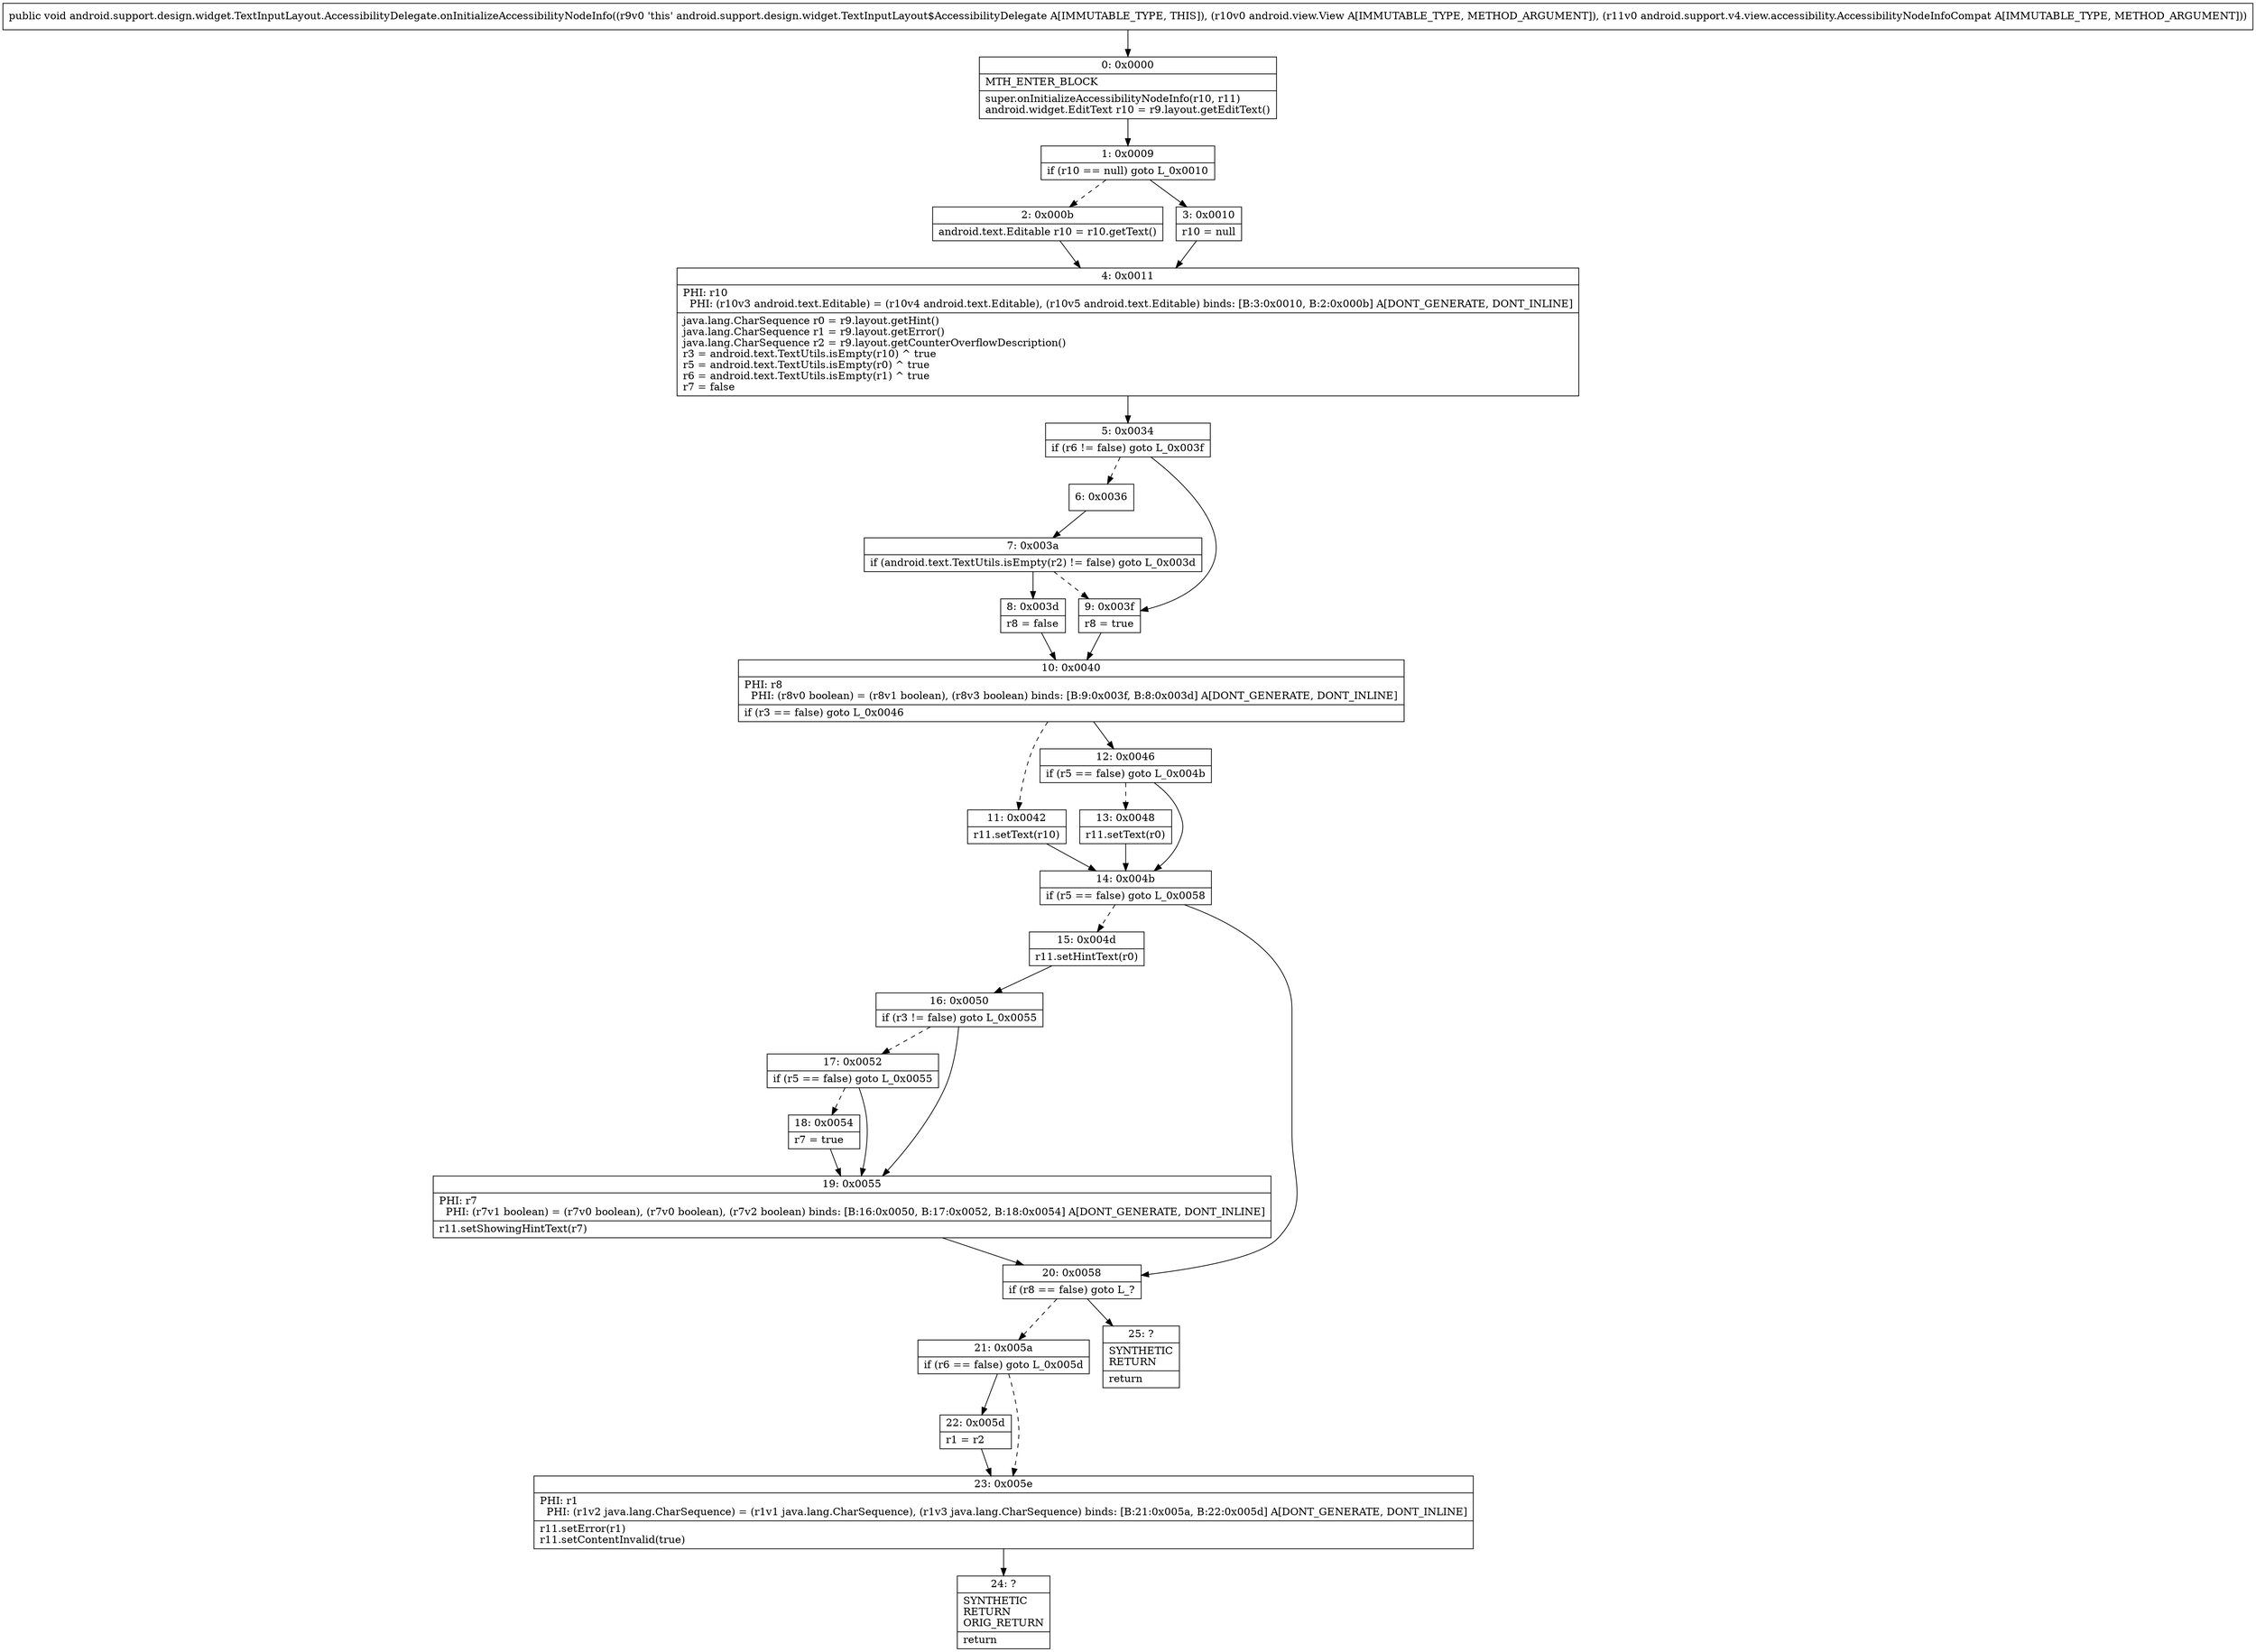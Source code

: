 digraph "CFG forandroid.support.design.widget.TextInputLayout.AccessibilityDelegate.onInitializeAccessibilityNodeInfo(Landroid\/view\/View;Landroid\/support\/v4\/view\/accessibility\/AccessibilityNodeInfoCompat;)V" {
Node_0 [shape=record,label="{0\:\ 0x0000|MTH_ENTER_BLOCK\l|super.onInitializeAccessibilityNodeInfo(r10, r11)\landroid.widget.EditText r10 = r9.layout.getEditText()\l}"];
Node_1 [shape=record,label="{1\:\ 0x0009|if (r10 == null) goto L_0x0010\l}"];
Node_2 [shape=record,label="{2\:\ 0x000b|android.text.Editable r10 = r10.getText()\l}"];
Node_3 [shape=record,label="{3\:\ 0x0010|r10 = null\l}"];
Node_4 [shape=record,label="{4\:\ 0x0011|PHI: r10 \l  PHI: (r10v3 android.text.Editable) = (r10v4 android.text.Editable), (r10v5 android.text.Editable) binds: [B:3:0x0010, B:2:0x000b] A[DONT_GENERATE, DONT_INLINE]\l|java.lang.CharSequence r0 = r9.layout.getHint()\ljava.lang.CharSequence r1 = r9.layout.getError()\ljava.lang.CharSequence r2 = r9.layout.getCounterOverflowDescription()\lr3 = android.text.TextUtils.isEmpty(r10) ^ true\lr5 = android.text.TextUtils.isEmpty(r0) ^ true\lr6 = android.text.TextUtils.isEmpty(r1) ^ true\lr7 = false\l}"];
Node_5 [shape=record,label="{5\:\ 0x0034|if (r6 != false) goto L_0x003f\l}"];
Node_6 [shape=record,label="{6\:\ 0x0036}"];
Node_7 [shape=record,label="{7\:\ 0x003a|if (android.text.TextUtils.isEmpty(r2) != false) goto L_0x003d\l}"];
Node_8 [shape=record,label="{8\:\ 0x003d|r8 = false\l}"];
Node_9 [shape=record,label="{9\:\ 0x003f|r8 = true\l}"];
Node_10 [shape=record,label="{10\:\ 0x0040|PHI: r8 \l  PHI: (r8v0 boolean) = (r8v1 boolean), (r8v3 boolean) binds: [B:9:0x003f, B:8:0x003d] A[DONT_GENERATE, DONT_INLINE]\l|if (r3 == false) goto L_0x0046\l}"];
Node_11 [shape=record,label="{11\:\ 0x0042|r11.setText(r10)\l}"];
Node_12 [shape=record,label="{12\:\ 0x0046|if (r5 == false) goto L_0x004b\l}"];
Node_13 [shape=record,label="{13\:\ 0x0048|r11.setText(r0)\l}"];
Node_14 [shape=record,label="{14\:\ 0x004b|if (r5 == false) goto L_0x0058\l}"];
Node_15 [shape=record,label="{15\:\ 0x004d|r11.setHintText(r0)\l}"];
Node_16 [shape=record,label="{16\:\ 0x0050|if (r3 != false) goto L_0x0055\l}"];
Node_17 [shape=record,label="{17\:\ 0x0052|if (r5 == false) goto L_0x0055\l}"];
Node_18 [shape=record,label="{18\:\ 0x0054|r7 = true\l}"];
Node_19 [shape=record,label="{19\:\ 0x0055|PHI: r7 \l  PHI: (r7v1 boolean) = (r7v0 boolean), (r7v0 boolean), (r7v2 boolean) binds: [B:16:0x0050, B:17:0x0052, B:18:0x0054] A[DONT_GENERATE, DONT_INLINE]\l|r11.setShowingHintText(r7)\l}"];
Node_20 [shape=record,label="{20\:\ 0x0058|if (r8 == false) goto L_?\l}"];
Node_21 [shape=record,label="{21\:\ 0x005a|if (r6 == false) goto L_0x005d\l}"];
Node_22 [shape=record,label="{22\:\ 0x005d|r1 = r2\l}"];
Node_23 [shape=record,label="{23\:\ 0x005e|PHI: r1 \l  PHI: (r1v2 java.lang.CharSequence) = (r1v1 java.lang.CharSequence), (r1v3 java.lang.CharSequence) binds: [B:21:0x005a, B:22:0x005d] A[DONT_GENERATE, DONT_INLINE]\l|r11.setError(r1)\lr11.setContentInvalid(true)\l}"];
Node_24 [shape=record,label="{24\:\ ?|SYNTHETIC\lRETURN\lORIG_RETURN\l|return\l}"];
Node_25 [shape=record,label="{25\:\ ?|SYNTHETIC\lRETURN\l|return\l}"];
MethodNode[shape=record,label="{public void android.support.design.widget.TextInputLayout.AccessibilityDelegate.onInitializeAccessibilityNodeInfo((r9v0 'this' android.support.design.widget.TextInputLayout$AccessibilityDelegate A[IMMUTABLE_TYPE, THIS]), (r10v0 android.view.View A[IMMUTABLE_TYPE, METHOD_ARGUMENT]), (r11v0 android.support.v4.view.accessibility.AccessibilityNodeInfoCompat A[IMMUTABLE_TYPE, METHOD_ARGUMENT])) }"];
MethodNode -> Node_0;
Node_0 -> Node_1;
Node_1 -> Node_2[style=dashed];
Node_1 -> Node_3;
Node_2 -> Node_4;
Node_3 -> Node_4;
Node_4 -> Node_5;
Node_5 -> Node_6[style=dashed];
Node_5 -> Node_9;
Node_6 -> Node_7;
Node_7 -> Node_8;
Node_7 -> Node_9[style=dashed];
Node_8 -> Node_10;
Node_9 -> Node_10;
Node_10 -> Node_11[style=dashed];
Node_10 -> Node_12;
Node_11 -> Node_14;
Node_12 -> Node_13[style=dashed];
Node_12 -> Node_14;
Node_13 -> Node_14;
Node_14 -> Node_15[style=dashed];
Node_14 -> Node_20;
Node_15 -> Node_16;
Node_16 -> Node_17[style=dashed];
Node_16 -> Node_19;
Node_17 -> Node_18[style=dashed];
Node_17 -> Node_19;
Node_18 -> Node_19;
Node_19 -> Node_20;
Node_20 -> Node_21[style=dashed];
Node_20 -> Node_25;
Node_21 -> Node_22;
Node_21 -> Node_23[style=dashed];
Node_22 -> Node_23;
Node_23 -> Node_24;
}

